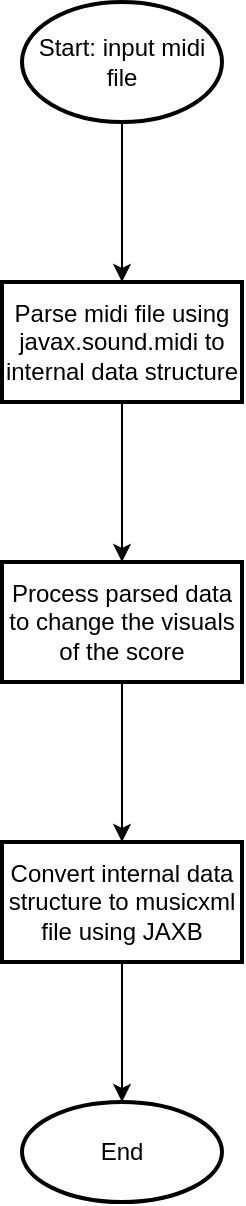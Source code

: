 <mxfile version="28.2.1">
  <diagram name="Page-1" id="b0YRxItXDvLH9EODu1eP">
    <mxGraphModel dx="1546" dy="889" grid="1" gridSize="10" guides="1" tooltips="1" connect="1" arrows="1" fold="1" page="1" pageScale="1" pageWidth="850" pageHeight="1100" background="none" math="0" shadow="0">
      <root>
        <mxCell id="0" />
        <mxCell id="1" parent="0" />
        <mxCell id="Xrlb10NCsGpD5aMp_2lD-10" value="" style="edgeStyle=orthogonalEdgeStyle;rounded=0;orthogonalLoop=1;jettySize=auto;html=1;" edge="1" parent="1" source="Xrlb10NCsGpD5aMp_2lD-2" target="Xrlb10NCsGpD5aMp_2lD-9">
          <mxGeometry relative="1" as="geometry" />
        </mxCell>
        <mxCell id="Xrlb10NCsGpD5aMp_2lD-2" value="Start: input midi file" style="strokeWidth=2;html=1;shape=mxgraph.flowchart.start_1;whiteSpace=wrap;" vertex="1" parent="1">
          <mxGeometry x="390" y="50" width="100" height="60" as="geometry" />
        </mxCell>
        <mxCell id="Xrlb10NCsGpD5aMp_2lD-12" value="" style="edgeStyle=orthogonalEdgeStyle;rounded=0;orthogonalLoop=1;jettySize=auto;html=1;" edge="1" parent="1" source="Xrlb10NCsGpD5aMp_2lD-9" target="Xrlb10NCsGpD5aMp_2lD-11">
          <mxGeometry relative="1" as="geometry" />
        </mxCell>
        <mxCell id="Xrlb10NCsGpD5aMp_2lD-9" value="Parse midi file using javax.sound.midi to internal data structure" style="whiteSpace=wrap;html=1;strokeWidth=2;" vertex="1" parent="1">
          <mxGeometry x="380" y="190" width="120" height="60" as="geometry" />
        </mxCell>
        <mxCell id="Xrlb10NCsGpD5aMp_2lD-14" value="" style="edgeStyle=orthogonalEdgeStyle;rounded=0;orthogonalLoop=1;jettySize=auto;html=1;" edge="1" parent="1" source="Xrlb10NCsGpD5aMp_2lD-11" target="Xrlb10NCsGpD5aMp_2lD-13">
          <mxGeometry relative="1" as="geometry" />
        </mxCell>
        <mxCell id="Xrlb10NCsGpD5aMp_2lD-11" value="Process parsed data to change the visuals of the score" style="whiteSpace=wrap;html=1;strokeWidth=2;" vertex="1" parent="1">
          <mxGeometry x="380" y="330" width="120" height="60" as="geometry" />
        </mxCell>
        <mxCell id="Xrlb10NCsGpD5aMp_2lD-16" value="" style="edgeStyle=orthogonalEdgeStyle;rounded=0;orthogonalLoop=1;jettySize=auto;html=1;" edge="1" parent="1" source="Xrlb10NCsGpD5aMp_2lD-13" target="Xrlb10NCsGpD5aMp_2lD-15">
          <mxGeometry relative="1" as="geometry" />
        </mxCell>
        <mxCell id="Xrlb10NCsGpD5aMp_2lD-13" value="Convert internal data structure to musicxml file using JAXB" style="whiteSpace=wrap;html=1;strokeWidth=2;" vertex="1" parent="1">
          <mxGeometry x="380" y="470" width="120" height="60" as="geometry" />
        </mxCell>
        <mxCell id="Xrlb10NCsGpD5aMp_2lD-15" value="End" style="ellipse;whiteSpace=wrap;html=1;strokeWidth=2;" vertex="1" parent="1">
          <mxGeometry x="390" y="600" width="100" height="50" as="geometry" />
        </mxCell>
      </root>
    </mxGraphModel>
  </diagram>
</mxfile>
